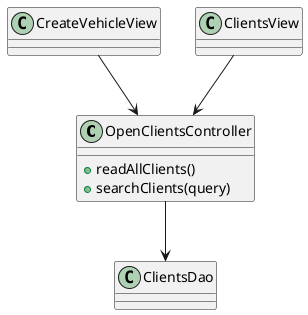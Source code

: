 @startuml
	class OpenClientsController {
	+readAllClients()
	+searchClients(query)
	}

	CreateVehicleView --> OpenClientsController
	OpenClientsController --> ClientsDao
	ClientsView --> OpenClientsController
@enduml